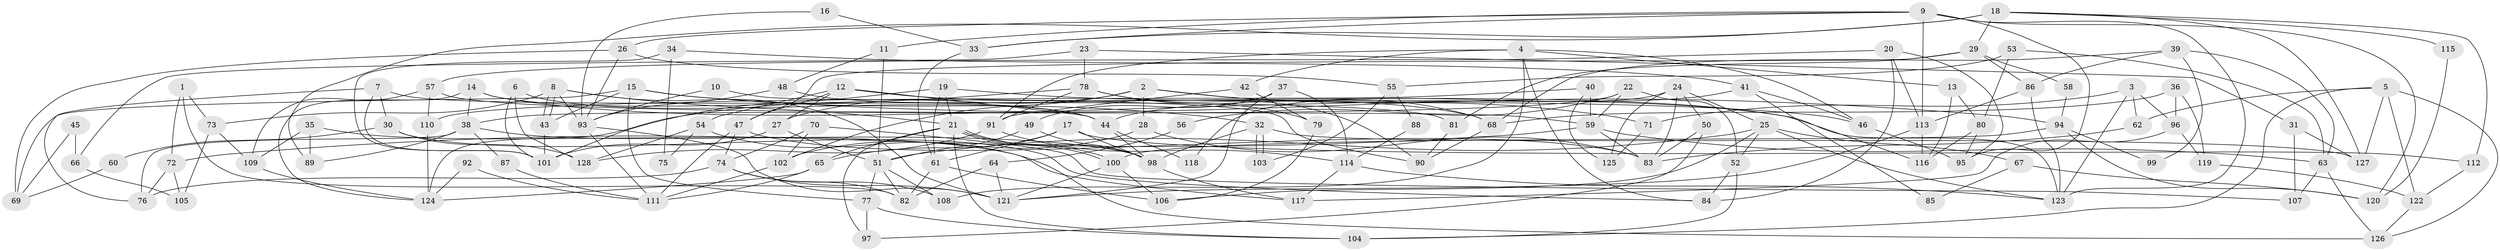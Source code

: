 // Generated by graph-tools (version 1.1) at 2025/26/03/09/25 03:26:21]
// undirected, 128 vertices, 256 edges
graph export_dot {
graph [start="1"]
  node [color=gray90,style=filled];
  1;
  2;
  3;
  4;
  5;
  6;
  7;
  8;
  9;
  10;
  11;
  12;
  13;
  14;
  15;
  16;
  17;
  18;
  19;
  20;
  21;
  22;
  23;
  24;
  25;
  26;
  27;
  28;
  29;
  30;
  31;
  32;
  33;
  34;
  35;
  36;
  37;
  38;
  39;
  40;
  41;
  42;
  43;
  44;
  45;
  46;
  47;
  48;
  49;
  50;
  51;
  52;
  53;
  54;
  55;
  56;
  57;
  58;
  59;
  60;
  61;
  62;
  63;
  64;
  65;
  66;
  67;
  68;
  69;
  70;
  71;
  72;
  73;
  74;
  75;
  76;
  77;
  78;
  79;
  80;
  81;
  82;
  83;
  84;
  85;
  86;
  87;
  88;
  89;
  90;
  91;
  92;
  93;
  94;
  95;
  96;
  97;
  98;
  99;
  100;
  101;
  102;
  103;
  104;
  105;
  106;
  107;
  108;
  109;
  110;
  111;
  112;
  113;
  114;
  115;
  116;
  117;
  118;
  119;
  120;
  121;
  122;
  123;
  124;
  125;
  126;
  127;
  128;
  1 -- 73;
  1 -- 82;
  1 -- 72;
  2 -- 102;
  2 -- 27;
  2 -- 28;
  2 -- 68;
  2 -- 71;
  3 -- 96;
  3 -- 123;
  3 -- 62;
  3 -- 71;
  4 -- 108;
  4 -- 46;
  4 -- 13;
  4 -- 42;
  4 -- 84;
  4 -- 91;
  5 -- 104;
  5 -- 126;
  5 -- 62;
  5 -- 122;
  5 -- 127;
  6 -- 44;
  6 -- 101;
  6 -- 128;
  7 -- 101;
  7 -- 30;
  7 -- 76;
  7 -- 81;
  8 -- 43;
  8 -- 43;
  8 -- 21;
  8 -- 73;
  8 -- 93;
  8 -- 121;
  9 -- 123;
  9 -- 95;
  9 -- 11;
  9 -- 26;
  9 -- 33;
  9 -- 113;
  9 -- 120;
  10 -- 90;
  10 -- 93;
  11 -- 51;
  11 -- 48;
  12 -- 44;
  12 -- 47;
  12 -- 27;
  12 -- 54;
  12 -- 116;
  13 -- 116;
  13 -- 80;
  14 -- 123;
  14 -- 38;
  14 -- 44;
  14 -- 124;
  15 -- 32;
  15 -- 43;
  15 -- 69;
  15 -- 77;
  15 -- 94;
  16 -- 93;
  16 -- 33;
  17 -- 61;
  17 -- 98;
  17 -- 65;
  17 -- 112;
  18 -- 112;
  18 -- 29;
  18 -- 33;
  18 -- 89;
  18 -- 115;
  18 -- 127;
  19 -- 61;
  19 -- 21;
  19 -- 46;
  19 -- 101;
  20 -- 84;
  20 -- 57;
  20 -- 95;
  20 -- 113;
  21 -- 98;
  21 -- 100;
  21 -- 100;
  21 -- 65;
  21 -- 97;
  21 -- 104;
  22 -- 59;
  22 -- 52;
  22 -- 38;
  22 -- 56;
  23 -- 78;
  23 -- 31;
  23 -- 66;
  24 -- 50;
  24 -- 83;
  24 -- 25;
  24 -- 118;
  24 -- 125;
  25 -- 106;
  25 -- 51;
  25 -- 52;
  25 -- 67;
  25 -- 123;
  26 -- 93;
  26 -- 55;
  26 -- 69;
  27 -- 51;
  27 -- 101;
  28 -- 83;
  28 -- 102;
  29 -- 47;
  29 -- 81;
  29 -- 58;
  29 -- 86;
  30 -- 84;
  30 -- 128;
  30 -- 60;
  31 -- 127;
  31 -- 107;
  32 -- 127;
  32 -- 103;
  32 -- 103;
  32 -- 98;
  33 -- 61;
  34 -- 101;
  34 -- 41;
  34 -- 75;
  35 -- 109;
  35 -- 89;
  35 -- 117;
  36 -- 96;
  36 -- 68;
  36 -- 119;
  37 -- 121;
  37 -- 49;
  37 -- 114;
  38 -- 98;
  38 -- 76;
  38 -- 87;
  38 -- 89;
  39 -- 68;
  39 -- 86;
  39 -- 63;
  39 -- 99;
  40 -- 59;
  40 -- 125;
  40 -- 110;
  41 -- 44;
  41 -- 46;
  41 -- 85;
  42 -- 91;
  42 -- 79;
  43 -- 101;
  44 -- 98;
  44 -- 118;
  45 -- 69;
  45 -- 66;
  46 -- 95;
  47 -- 111;
  47 -- 74;
  47 -- 83;
  48 -- 93;
  48 -- 68;
  49 -- 98;
  49 -- 51;
  50 -- 83;
  50 -- 97;
  51 -- 82;
  51 -- 77;
  51 -- 108;
  52 -- 104;
  52 -- 84;
  53 -- 63;
  53 -- 80;
  53 -- 55;
  54 -- 128;
  54 -- 75;
  54 -- 126;
  55 -- 88;
  55 -- 103;
  56 -- 64;
  57 -- 110;
  57 -- 59;
  57 -- 109;
  58 -- 94;
  59 -- 83;
  59 -- 72;
  59 -- 63;
  60 -- 69;
  61 -- 106;
  61 -- 82;
  62 -- 83;
  63 -- 107;
  63 -- 126;
  64 -- 82;
  64 -- 121;
  65 -- 111;
  65 -- 124;
  66 -- 105;
  67 -- 120;
  67 -- 85;
  68 -- 90;
  70 -- 102;
  70 -- 74;
  70 -- 107;
  71 -- 125;
  72 -- 76;
  72 -- 105;
  73 -- 109;
  73 -- 105;
  74 -- 121;
  74 -- 76;
  74 -- 82;
  74 -- 108;
  77 -- 97;
  77 -- 104;
  78 -- 124;
  78 -- 91;
  78 -- 79;
  78 -- 90;
  79 -- 106;
  80 -- 116;
  80 -- 95;
  81 -- 90;
  86 -- 113;
  86 -- 123;
  87 -- 111;
  88 -- 114;
  91 -- 114;
  91 -- 128;
  92 -- 124;
  92 -- 111;
  93 -- 121;
  93 -- 111;
  94 -- 100;
  94 -- 99;
  94 -- 120;
  96 -- 119;
  96 -- 117;
  98 -- 117;
  100 -- 121;
  100 -- 106;
  102 -- 111;
  109 -- 124;
  110 -- 124;
  112 -- 122;
  113 -- 116;
  113 -- 121;
  114 -- 123;
  114 -- 117;
  115 -- 120;
  119 -- 122;
  122 -- 126;
}
